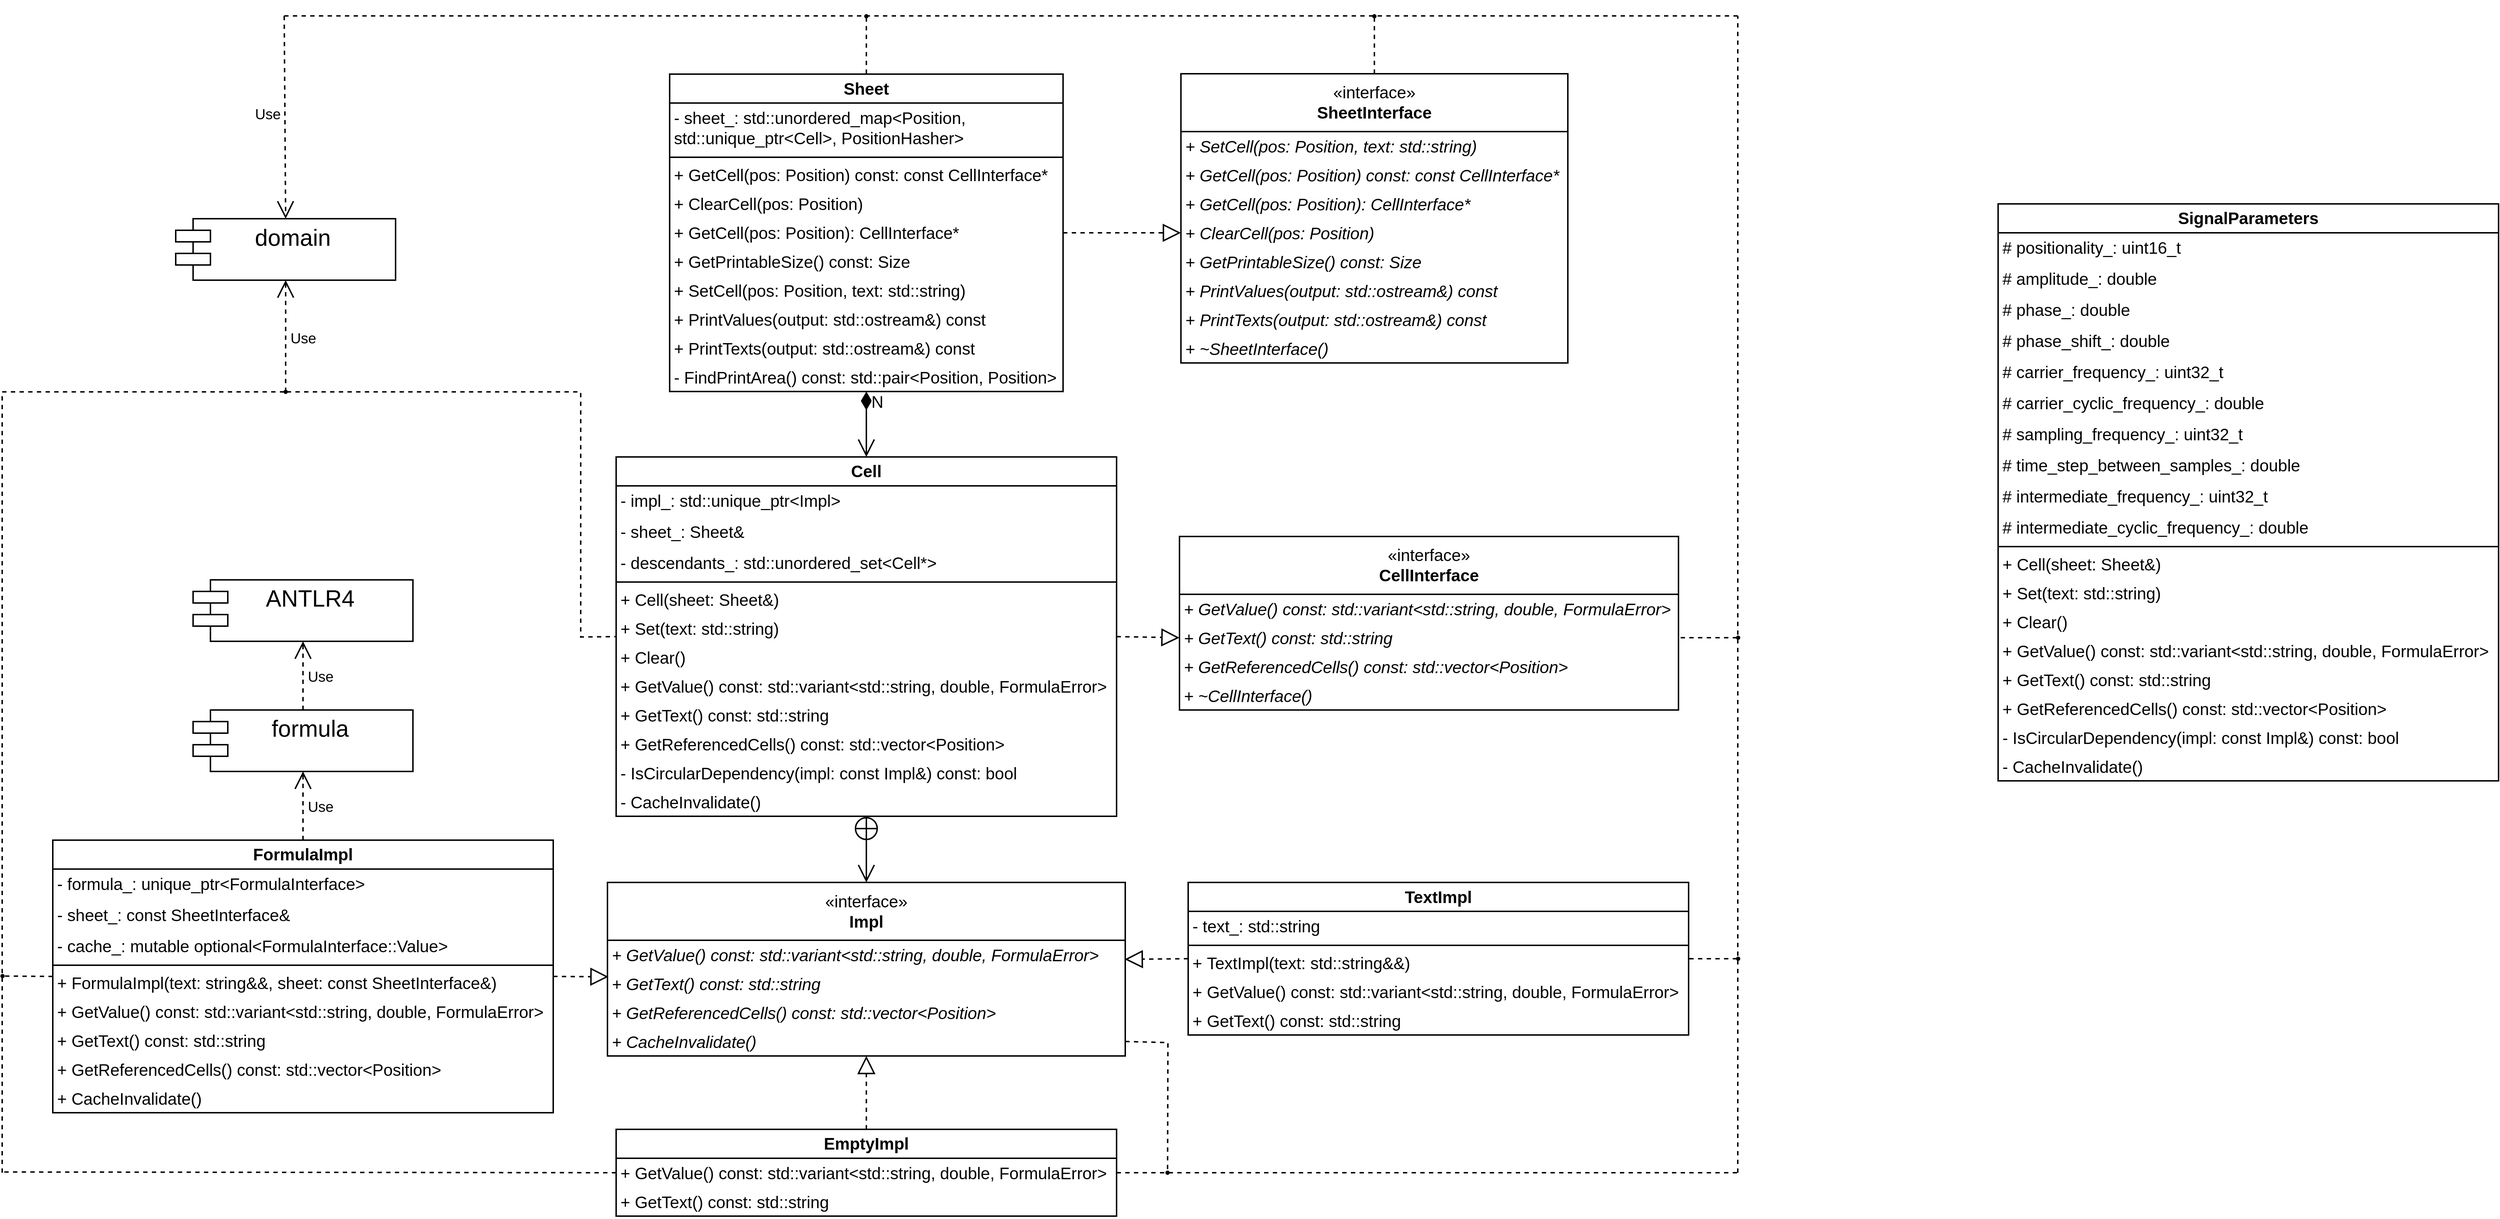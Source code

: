 <mxfile version="22.0.3" type="device">
  <diagram id="C5RBs43oDa-KdzZeNtuy" name="Page-1">
    <mxGraphModel dx="4726" dy="4700" grid="1" gridSize="10" guides="1" tooltips="1" connect="1" arrows="1" fold="1" page="1" pageScale="1" pageWidth="2336" pageHeight="1654" background="none" math="0" shadow="0">
      <root>
        <mxCell id="WIyWlLk6GJQsqaUBKTNV-0" />
        <mxCell id="WIyWlLk6GJQsqaUBKTNV-1" parent="WIyWlLk6GJQsqaUBKTNV-0" />
        <mxCell id="Itt3cUjEnHD_7KFgM9vI-0" value="" style="swimlane;fontStyle=0;align=center;verticalAlign=top;childLayout=stackLayout;horizontal=1;startSize=0;horizontalStack=0;resizeParent=1;resizeLast=0;collapsible=1;marginBottom=0;rounded=0;shadow=0;strokeWidth=2;fontSize=23;fillColor=none;strokeColor=#000000;fontColor=#000000;" parent="WIyWlLk6GJQsqaUBKTNV-1" vertex="1">
          <mxGeometry x="1590" y="-1600" width="535" height="400" as="geometry">
            <mxRectangle x="400" y="20" width="160" height="26" as="alternateBounds" />
          </mxGeometry>
        </mxCell>
        <mxCell id="Itt3cUjEnHD_7KFgM9vI-1" value="&lt;font style=&quot;font-size: 23px;&quot;&gt;«interface»&lt;br&gt;&lt;span style=&quot;font-size: 23px;&quot;&gt;&lt;b&gt;SheetInterface&lt;/b&gt;&lt;/span&gt;&lt;br&gt;&lt;/font&gt;" style="html=1;whiteSpace=wrap;fillColor=none;strokeWidth=2;strokeColor=#000000;fontColor=#000000;" parent="Itt3cUjEnHD_7KFgM9vI-0" vertex="1">
          <mxGeometry width="535" height="80" as="geometry" />
        </mxCell>
        <mxCell id="Itt3cUjEnHD_7KFgM9vI-3" value="+ SetCell(pos: Position, text: std::string)" style="text;align=left;verticalAlign=top;spacingLeft=4;spacingRight=4;overflow=hidden;rotatable=0;points=[[0,0.5],[1,0.5]];portConstraint=eastwest;rounded=0;shadow=0;html=0;fontSize=23;strokeWidth=2;fontStyle=2;fillColor=none;strokeColor=none;fontColor=#000000;" parent="Itt3cUjEnHD_7KFgM9vI-0" vertex="1">
          <mxGeometry y="80" width="535" height="40" as="geometry" />
        </mxCell>
        <mxCell id="Itt3cUjEnHD_7KFgM9vI-4" value="+ GetCell(pos: Position) const: const CellInterface*" style="text;align=left;verticalAlign=top;spacingLeft=4;spacingRight=4;overflow=hidden;rotatable=0;points=[[0,0.5],[1,0.5]];portConstraint=eastwest;rounded=0;shadow=0;html=0;fontSize=23;strokeWidth=2;fontStyle=2;fillColor=none;strokeColor=none;fontColor=#000000;" parent="Itt3cUjEnHD_7KFgM9vI-0" vertex="1">
          <mxGeometry y="120" width="535" height="40" as="geometry" />
        </mxCell>
        <mxCell id="Itt3cUjEnHD_7KFgM9vI-8" value="+ GetCell(pos: Position): CellInterface*" style="text;align=left;verticalAlign=top;spacingLeft=4;spacingRight=4;overflow=hidden;rotatable=0;points=[[0,0.5],[1,0.5]];portConstraint=eastwest;rounded=0;shadow=0;html=0;fontSize=23;strokeWidth=2;fontStyle=2;fillColor=none;strokeColor=none;fontColor=#000000;" parent="Itt3cUjEnHD_7KFgM9vI-0" vertex="1">
          <mxGeometry y="160" width="535" height="40" as="geometry" />
        </mxCell>
        <mxCell id="Itt3cUjEnHD_7KFgM9vI-9" value="+ ClearCell(pos: Position)" style="text;align=left;verticalAlign=top;spacingLeft=4;spacingRight=4;overflow=hidden;rotatable=0;points=[[0,0.5],[1,0.5]];portConstraint=eastwest;rounded=0;shadow=0;html=0;fontSize=23;strokeWidth=2;fontStyle=2;fillColor=none;strokeColor=none;fontColor=#000000;" parent="Itt3cUjEnHD_7KFgM9vI-0" vertex="1">
          <mxGeometry y="200" width="535" height="40" as="geometry" />
        </mxCell>
        <mxCell id="Itt3cUjEnHD_7KFgM9vI-5" value="+ GetPrintableSize() const: Size" style="text;align=left;verticalAlign=top;spacingLeft=4;spacingRight=4;overflow=hidden;rotatable=0;points=[[0,0.5],[1,0.5]];portConstraint=eastwest;rounded=0;shadow=0;html=0;fontStyle=2;fontSize=23;strokeWidth=2;fillColor=none;strokeColor=none;fontColor=#000000;" parent="Itt3cUjEnHD_7KFgM9vI-0" vertex="1">
          <mxGeometry y="240" width="535" height="40" as="geometry" />
        </mxCell>
        <mxCell id="Itt3cUjEnHD_7KFgM9vI-6" value="+ PrintValues(output: std::ostream&amp;) const" style="text;align=left;verticalAlign=top;spacingLeft=4;spacingRight=4;overflow=hidden;rotatable=0;points=[[0,0.5],[1,0.5]];portConstraint=eastwest;rounded=0;shadow=0;html=0;fontStyle=2;fontSize=23;strokeWidth=2;fillColor=none;strokeColor=none;fontColor=#000000;" parent="Itt3cUjEnHD_7KFgM9vI-0" vertex="1">
          <mxGeometry y="280" width="535" height="40" as="geometry" />
        </mxCell>
        <mxCell id="Itt3cUjEnHD_7KFgM9vI-11" value="+ PrintTexts(output: std::ostream&amp;) const" style="text;align=left;verticalAlign=top;spacingLeft=4;spacingRight=4;overflow=hidden;rotatable=0;points=[[0,0.5],[1,0.5]];portConstraint=eastwest;rounded=0;shadow=0;html=0;fontStyle=2;fontSize=23;strokeWidth=2;fillColor=none;strokeColor=none;fontColor=#000000;" parent="Itt3cUjEnHD_7KFgM9vI-0" vertex="1">
          <mxGeometry y="320" width="535" height="40" as="geometry" />
        </mxCell>
        <mxCell id="Itt3cUjEnHD_7KFgM9vI-7" value="+ ~SheetInterface()" style="text;align=left;verticalAlign=top;spacingLeft=4;spacingRight=4;overflow=hidden;rotatable=0;points=[[0,0.5],[1,0.5]];portConstraint=eastwest;rounded=0;shadow=0;html=0;fontStyle=2;fontSize=23;strokeWidth=2;fillColor=none;strokeColor=none;fontColor=#000000;" parent="Itt3cUjEnHD_7KFgM9vI-0" vertex="1">
          <mxGeometry y="360" width="535" height="40" as="geometry" />
        </mxCell>
        <mxCell id="Itt3cUjEnHD_7KFgM9vI-32" value="" style="swimlane;fontStyle=0;align=center;verticalAlign=top;childLayout=stackLayout;horizontal=1;startSize=0;horizontalStack=0;resizeParent=1;resizeLast=0;collapsible=1;marginBottom=0;rounded=0;shadow=0;strokeWidth=2;fontSize=23;fillColor=none;strokeColor=#000000;fontColor=#000000;" parent="WIyWlLk6GJQsqaUBKTNV-1" vertex="1">
          <mxGeometry x="1588" y="-960" width="690" height="240" as="geometry">
            <mxRectangle x="400" y="20" width="160" height="26" as="alternateBounds" />
          </mxGeometry>
        </mxCell>
        <mxCell id="Itt3cUjEnHD_7KFgM9vI-33" value="&lt;font style=&quot;font-size: 23px;&quot;&gt;«interface»&lt;br&gt;&lt;span style=&quot;font-size: 23px;&quot;&gt;&lt;b&gt;CellInterface&lt;/b&gt;&lt;/span&gt;&lt;br&gt;&lt;/font&gt;" style="html=1;whiteSpace=wrap;fillColor=none;strokeWidth=2;strokeColor=#000000;fontColor=#000000;" parent="Itt3cUjEnHD_7KFgM9vI-32" vertex="1">
          <mxGeometry width="690" height="80" as="geometry" />
        </mxCell>
        <mxCell id="Itt3cUjEnHD_7KFgM9vI-34" value="+ GetValue() const: std::variant&lt;std::string, double, FormulaError&gt;" style="text;align=left;verticalAlign=top;spacingLeft=4;spacingRight=4;overflow=hidden;rotatable=0;points=[[0,0.5],[1,0.5]];portConstraint=eastwest;rounded=0;shadow=0;html=0;fontSize=23;strokeWidth=2;fontStyle=2;fillColor=none;strokeColor=none;fontColor=#000000;" parent="Itt3cUjEnHD_7KFgM9vI-32" vertex="1">
          <mxGeometry y="80" width="690" height="40" as="geometry" />
        </mxCell>
        <mxCell id="Itt3cUjEnHD_7KFgM9vI-35" value="+ GetText() const: std::string" style="text;align=left;verticalAlign=top;spacingLeft=4;spacingRight=4;overflow=hidden;rotatable=0;points=[[0,0.5],[1,0.5]];portConstraint=eastwest;rounded=0;shadow=0;html=0;fontSize=23;strokeWidth=2;fontStyle=2;fillColor=none;strokeColor=none;fontColor=#000000;" parent="Itt3cUjEnHD_7KFgM9vI-32" vertex="1">
          <mxGeometry y="120" width="690" height="40" as="geometry" />
        </mxCell>
        <mxCell id="Itt3cUjEnHD_7KFgM9vI-36" value="+ GetReferencedCells() const: std::vector&lt;Position&gt;" style="text;align=left;verticalAlign=top;spacingLeft=4;spacingRight=4;overflow=hidden;rotatable=0;points=[[0,0.5],[1,0.5]];portConstraint=eastwest;rounded=0;shadow=0;html=0;fontSize=23;strokeWidth=2;fontStyle=2;fillColor=none;strokeColor=none;fontColor=#000000;" parent="Itt3cUjEnHD_7KFgM9vI-32" vertex="1">
          <mxGeometry y="160" width="690" height="40" as="geometry" />
        </mxCell>
        <mxCell id="Itt3cUjEnHD_7KFgM9vI-41" value="+ ~CellInterface()" style="text;align=left;verticalAlign=top;spacingLeft=4;spacingRight=4;overflow=hidden;rotatable=0;points=[[0,0.5],[1,0.5]];portConstraint=eastwest;rounded=0;shadow=0;html=0;fontStyle=2;fontSize=23;strokeWidth=2;fillColor=none;strokeColor=none;fontColor=#000000;" parent="Itt3cUjEnHD_7KFgM9vI-32" vertex="1">
          <mxGeometry y="200" width="690" height="40" as="geometry" />
        </mxCell>
        <mxCell id="Itt3cUjEnHD_7KFgM9vI-69" value="Sheet" style="swimlane;fontStyle=1;align=center;verticalAlign=top;childLayout=stackLayout;horizontal=1;startSize=40;horizontalStack=0;resizeParent=1;resizeParentMax=0;resizeLast=0;collapsible=1;marginBottom=0;whiteSpace=wrap;html=1;fontSize=23;strokeWidth=2;shadow=0;fillColor=none;strokeColor=#000000;fontColor=#000000;" parent="WIyWlLk6GJQsqaUBKTNV-1" vertex="1">
          <mxGeometry x="883" y="-1599.5" width="544" height="439" as="geometry">
            <mxRectangle x="211" y="-1505" width="130" height="30" as="alternateBounds" />
          </mxGeometry>
        </mxCell>
        <mxCell id="Itt3cUjEnHD_7KFgM9vI-76" value="- sheet_: std::unordered_map&lt;Position, &#xa;std::unique_ptr&lt;Cell&gt;, PositionHasher&gt;" style="text;align=left;verticalAlign=top;spacingLeft=4;spacingRight=4;overflow=hidden;rotatable=0;points=[[0,0.5],[1,0.5]];portConstraint=eastwest;rounded=0;shadow=0;html=0;fontStyle=0;fontSize=23;strokeWidth=2;fillColor=none;strokeColor=none;fontColor=#000000;" parent="Itt3cUjEnHD_7KFgM9vI-69" vertex="1">
          <mxGeometry y="40" width="544" height="71" as="geometry" />
        </mxCell>
        <mxCell id="Itt3cUjEnHD_7KFgM9vI-75" value="" style="line;strokeWidth=2;fillColor=none;align=left;verticalAlign=middle;spacingTop=-1;spacingLeft=3;spacingRight=3;rotatable=0;labelPosition=right;points=[];portConstraint=eastwest;strokeColor=inherit;" parent="Itt3cUjEnHD_7KFgM9vI-69" vertex="1">
          <mxGeometry y="111" width="544" height="8" as="geometry" />
        </mxCell>
        <mxCell id="Itt3cUjEnHD_7KFgM9vI-82" value="+ GetCell(pos: Position) const: const CellInterface*" style="text;align=left;verticalAlign=top;spacingLeft=4;spacingRight=4;overflow=hidden;rotatable=0;points=[[0,0.5],[1,0.5]];portConstraint=eastwest;rounded=0;shadow=0;html=0;fontSize=23;strokeWidth=2;fontStyle=0;fillColor=none;strokeColor=none;fontColor=#000000;" parent="Itt3cUjEnHD_7KFgM9vI-69" vertex="1">
          <mxGeometry y="119" width="544" height="40" as="geometry" />
        </mxCell>
        <mxCell id="Itt3cUjEnHD_7KFgM9vI-84" value="+ ClearCell(pos: Position)" style="text;align=left;verticalAlign=top;spacingLeft=4;spacingRight=4;overflow=hidden;rotatable=0;points=[[0,0.5],[1,0.5]];portConstraint=eastwest;rounded=0;shadow=0;html=0;fontSize=23;strokeWidth=2;fontStyle=0;fillColor=none;strokeColor=none;fontColor=#000000;" parent="Itt3cUjEnHD_7KFgM9vI-69" vertex="1">
          <mxGeometry y="159" width="544" height="40" as="geometry" />
        </mxCell>
        <mxCell id="Itt3cUjEnHD_7KFgM9vI-83" value="+ GetCell(pos: Position): CellInterface*" style="text;align=left;verticalAlign=top;spacingLeft=4;spacingRight=4;overflow=hidden;rotatable=0;points=[[0,0.5],[1,0.5]];portConstraint=eastwest;rounded=0;shadow=0;html=0;fontSize=23;strokeWidth=2;fontStyle=0;fillColor=none;strokeColor=none;fontColor=#000000;" parent="Itt3cUjEnHD_7KFgM9vI-69" vertex="1">
          <mxGeometry y="199" width="544" height="40" as="geometry" />
        </mxCell>
        <mxCell id="Itt3cUjEnHD_7KFgM9vI-85" value="+ GetPrintableSize() const: Size" style="text;align=left;verticalAlign=top;spacingLeft=4;spacingRight=4;overflow=hidden;rotatable=0;points=[[0,0.5],[1,0.5]];portConstraint=eastwest;rounded=0;shadow=0;html=0;fontStyle=0;fontSize=23;strokeWidth=2;fillColor=none;strokeColor=none;fontColor=#000000;" parent="Itt3cUjEnHD_7KFgM9vI-69" vertex="1">
          <mxGeometry y="239" width="544" height="40" as="geometry" />
        </mxCell>
        <mxCell id="Itt3cUjEnHD_7KFgM9vI-81" value="+ SetCell(pos: Position, text: std::string)" style="text;align=left;verticalAlign=top;spacingLeft=4;spacingRight=4;overflow=hidden;rotatable=0;points=[[0,0.5],[1,0.5]];portConstraint=eastwest;rounded=0;shadow=0;html=0;fontSize=23;strokeWidth=2;fontStyle=0;fillColor=none;strokeColor=none;fontColor=#000000;" parent="Itt3cUjEnHD_7KFgM9vI-69" vertex="1">
          <mxGeometry y="279" width="544" height="40" as="geometry" />
        </mxCell>
        <mxCell id="Itt3cUjEnHD_7KFgM9vI-86" value="+ PrintValues(output: std::ostream&amp;) const" style="text;align=left;verticalAlign=top;spacingLeft=4;spacingRight=4;overflow=hidden;rotatable=0;points=[[0,0.5],[1,0.5]];portConstraint=eastwest;rounded=0;shadow=0;html=0;fontStyle=0;fontSize=23;strokeWidth=2;fillColor=none;strokeColor=none;fontColor=#000000;" parent="Itt3cUjEnHD_7KFgM9vI-69" vertex="1">
          <mxGeometry y="319" width="544" height="40" as="geometry" />
        </mxCell>
        <mxCell id="Itt3cUjEnHD_7KFgM9vI-87" value="+ PrintTexts(output: std::ostream&amp;) const" style="text;align=left;verticalAlign=top;spacingLeft=4;spacingRight=4;overflow=hidden;rotatable=0;points=[[0,0.5],[1,0.5]];portConstraint=eastwest;rounded=0;shadow=0;html=0;fontStyle=0;fontSize=23;strokeWidth=2;fillColor=none;strokeColor=none;fontColor=#000000;" parent="Itt3cUjEnHD_7KFgM9vI-69" vertex="1">
          <mxGeometry y="359" width="544" height="40" as="geometry" />
        </mxCell>
        <mxCell id="Itt3cUjEnHD_7KFgM9vI-88" value="- FindPrintArea() const: std::pair&lt;Position, Position&gt;" style="text;align=left;verticalAlign=top;spacingLeft=4;spacingRight=4;overflow=hidden;rotatable=0;points=[[0,0.5],[1,0.5]];portConstraint=eastwest;rounded=0;shadow=0;html=0;fontStyle=0;fontSize=23;strokeWidth=2;fillColor=none;strokeColor=none;fontColor=#000000;" parent="Itt3cUjEnHD_7KFgM9vI-69" vertex="1">
          <mxGeometry y="399" width="544" height="40" as="geometry" />
        </mxCell>
        <mxCell id="Itt3cUjEnHD_7KFgM9vI-89" value="Cell" style="swimlane;fontStyle=1;align=center;verticalAlign=top;childLayout=stackLayout;horizontal=1;startSize=40;horizontalStack=0;resizeParent=1;resizeParentMax=0;resizeLast=0;collapsible=1;marginBottom=0;whiteSpace=wrap;html=1;fontSize=23;strokeWidth=2;shadow=0;fillColor=none;strokeColor=#000000;fontColor=#000000;" parent="WIyWlLk6GJQsqaUBKTNV-1" vertex="1">
          <mxGeometry x="809" y="-1070" width="692" height="497" as="geometry">
            <mxRectangle x="809" y="-1070" width="130" height="30" as="alternateBounds" />
          </mxGeometry>
        </mxCell>
        <mxCell id="Itt3cUjEnHD_7KFgM9vI-90" value="- impl_: std::unique_ptr&lt;Impl&gt; " style="text;align=left;verticalAlign=top;spacingLeft=4;spacingRight=4;overflow=hidden;rotatable=0;points=[[0,0.5],[1,0.5]];portConstraint=eastwest;rounded=0;shadow=0;html=0;fontStyle=0;fontSize=23;strokeWidth=2;fillColor=none;strokeColor=none;fontColor=#000000;" parent="Itt3cUjEnHD_7KFgM9vI-89" vertex="1">
          <mxGeometry y="40" width="692" height="43" as="geometry" />
        </mxCell>
        <mxCell id="Itt3cUjEnHD_7KFgM9vI-101" value="- sheet_: Sheet&amp;" style="text;align=left;verticalAlign=top;spacingLeft=4;spacingRight=4;overflow=hidden;rotatable=0;points=[[0,0.5],[1,0.5]];portConstraint=eastwest;rounded=0;shadow=0;html=0;fontStyle=0;fontSize=23;strokeWidth=2;fillColor=none;strokeColor=none;fontColor=#000000;" parent="Itt3cUjEnHD_7KFgM9vI-89" vertex="1">
          <mxGeometry y="83" width="692" height="43" as="geometry" />
        </mxCell>
        <mxCell id="Itt3cUjEnHD_7KFgM9vI-102" value="- descendants_: std::unordered_set&lt;Cell*&gt;" style="text;align=left;verticalAlign=top;spacingLeft=4;spacingRight=4;overflow=hidden;rotatable=0;points=[[0,0.5],[1,0.5]];portConstraint=eastwest;rounded=0;shadow=0;html=0;fontStyle=0;fontSize=23;strokeWidth=2;fillColor=none;strokeColor=none;fontColor=#000000;" parent="Itt3cUjEnHD_7KFgM9vI-89" vertex="1">
          <mxGeometry y="126" width="692" height="43" as="geometry" />
        </mxCell>
        <mxCell id="Itt3cUjEnHD_7KFgM9vI-91" value="" style="line;strokeWidth=2;fillColor=none;align=left;verticalAlign=middle;spacingTop=-1;spacingLeft=3;spacingRight=3;rotatable=0;labelPosition=right;points=[];portConstraint=eastwest;strokeColor=inherit;" parent="Itt3cUjEnHD_7KFgM9vI-89" vertex="1">
          <mxGeometry y="169" width="692" height="8" as="geometry" />
        </mxCell>
        <mxCell id="Itt3cUjEnHD_7KFgM9vI-92" value="+ Cell(sheet: Sheet&amp;)" style="text;align=left;verticalAlign=top;spacingLeft=4;spacingRight=4;overflow=hidden;rotatable=0;points=[[0,0.5],[1,0.5]];portConstraint=eastwest;rounded=0;shadow=0;html=0;fontSize=23;strokeWidth=2;fontStyle=0;fillColor=none;strokeColor=none;fontColor=#000000;" parent="Itt3cUjEnHD_7KFgM9vI-89" vertex="1">
          <mxGeometry y="177" width="692" height="40" as="geometry" />
        </mxCell>
        <mxCell id="Itt3cUjEnHD_7KFgM9vI-96" value="+ Set(text: std::string)" style="text;align=left;verticalAlign=top;spacingLeft=4;spacingRight=4;overflow=hidden;rotatable=0;points=[[0,0.5],[1,0.5]];portConstraint=eastwest;rounded=0;shadow=0;html=0;fontSize=23;strokeWidth=2;fontStyle=0;fillColor=none;strokeColor=none;fontColor=#000000;" parent="Itt3cUjEnHD_7KFgM9vI-89" vertex="1">
          <mxGeometry y="217" width="692" height="40" as="geometry" />
        </mxCell>
        <mxCell id="Itt3cUjEnHD_7KFgM9vI-93" value="+ Clear()" style="text;align=left;verticalAlign=top;spacingLeft=4;spacingRight=4;overflow=hidden;rotatable=0;points=[[0,0.5],[1,0.5]];portConstraint=eastwest;rounded=0;shadow=0;html=0;fontSize=23;strokeWidth=2;fontStyle=0;fillColor=none;strokeColor=none;fontColor=#000000;" parent="Itt3cUjEnHD_7KFgM9vI-89" vertex="1">
          <mxGeometry y="257" width="692" height="40" as="geometry" />
        </mxCell>
        <mxCell id="Itt3cUjEnHD_7KFgM9vI-95" value="+ GetValue() const: std::variant&lt;std::string, double, FormulaError&gt;" style="text;align=left;verticalAlign=top;spacingLeft=4;spacingRight=4;overflow=hidden;rotatable=0;points=[[0,0.5],[1,0.5]];portConstraint=eastwest;rounded=0;shadow=0;html=0;fontStyle=0;fontSize=23;strokeWidth=2;fillColor=none;strokeColor=none;fontColor=#000000;" parent="Itt3cUjEnHD_7KFgM9vI-89" vertex="1">
          <mxGeometry y="297" width="692" height="40" as="geometry" />
        </mxCell>
        <mxCell id="Itt3cUjEnHD_7KFgM9vI-94" value="+ GetText() const: std::string" style="text;align=left;verticalAlign=top;spacingLeft=4;spacingRight=4;overflow=hidden;rotatable=0;points=[[0,0.5],[1,0.5]];portConstraint=eastwest;rounded=0;shadow=0;html=0;fontSize=23;strokeWidth=2;fontStyle=0;fillColor=none;strokeColor=none;fontColor=#000000;" parent="Itt3cUjEnHD_7KFgM9vI-89" vertex="1">
          <mxGeometry y="337" width="692" height="40" as="geometry" />
        </mxCell>
        <mxCell id="Itt3cUjEnHD_7KFgM9vI-97" value="+ GetReferencedCells() const: std::vector&lt;Position&gt;" style="text;align=left;verticalAlign=top;spacingLeft=4;spacingRight=4;overflow=hidden;rotatable=0;points=[[0,0.5],[1,0.5]];portConstraint=eastwest;rounded=0;shadow=0;html=0;fontStyle=0;fontSize=23;strokeWidth=2;fillColor=none;strokeColor=none;fontColor=#000000;" parent="Itt3cUjEnHD_7KFgM9vI-89" vertex="1">
          <mxGeometry y="377" width="692" height="40" as="geometry" />
        </mxCell>
        <mxCell id="Itt3cUjEnHD_7KFgM9vI-98" value="- IsCircularDependency(impl: const Impl&amp;) const: bool" style="text;align=left;verticalAlign=top;spacingLeft=4;spacingRight=4;overflow=hidden;rotatable=0;points=[[0,0.5],[1,0.5]];portConstraint=eastwest;rounded=0;shadow=0;html=0;fontStyle=0;fontSize=23;strokeWidth=2;fillColor=none;strokeColor=none;fontColor=#000000;" parent="Itt3cUjEnHD_7KFgM9vI-89" vertex="1">
          <mxGeometry y="417" width="692" height="40" as="geometry" />
        </mxCell>
        <mxCell id="Itt3cUjEnHD_7KFgM9vI-99" value="- CacheInvalidate()" style="text;align=left;verticalAlign=top;spacingLeft=4;spacingRight=4;overflow=hidden;rotatable=0;points=[[0,0.5],[1,0.5]];portConstraint=eastwest;rounded=0;shadow=0;html=0;fontStyle=0;fontSize=23;strokeWidth=2;fillColor=none;strokeColor=none;fontColor=#000000;" parent="Itt3cUjEnHD_7KFgM9vI-89" vertex="1">
          <mxGeometry y="457" width="692" height="40" as="geometry" />
        </mxCell>
        <mxCell id="Itt3cUjEnHD_7KFgM9vI-138" value="" style="swimlane;fontStyle=0;align=center;verticalAlign=top;childLayout=stackLayout;horizontal=1;startSize=0;horizontalStack=0;resizeParent=1;resizeLast=0;collapsible=1;marginBottom=0;rounded=0;shadow=0;strokeWidth=2;fontSize=23;fillColor=none;strokeColor=#000000;fontColor=#000000;" parent="WIyWlLk6GJQsqaUBKTNV-1" vertex="1">
          <mxGeometry x="797" y="-481.5" width="716" height="240" as="geometry">
            <mxRectangle x="400" y="20" width="160" height="26" as="alternateBounds" />
          </mxGeometry>
        </mxCell>
        <mxCell id="Itt3cUjEnHD_7KFgM9vI-139" value="&lt;font style=&quot;font-size: 23px;&quot;&gt;«interface»&lt;br&gt;&lt;span style=&quot;font-size: 23px;&quot;&gt;&lt;b&gt;Impl&lt;/b&gt;&lt;/span&gt;&lt;br&gt;&lt;/font&gt;" style="html=1;whiteSpace=wrap;fillColor=none;strokeWidth=2;strokeColor=#000000;fontColor=#000000;" parent="Itt3cUjEnHD_7KFgM9vI-138" vertex="1">
          <mxGeometry width="716" height="80" as="geometry" />
        </mxCell>
        <mxCell id="Itt3cUjEnHD_7KFgM9vI-140" value="+ GetValue() const: std::variant&lt;std::string, double, FormulaError&gt;" style="text;align=left;verticalAlign=top;spacingLeft=4;spacingRight=4;overflow=hidden;rotatable=0;points=[[0,0.5],[1,0.5]];portConstraint=eastwest;rounded=0;shadow=0;html=0;fontSize=23;strokeWidth=2;fontStyle=2;fillColor=none;strokeColor=none;fontColor=#000000;" parent="Itt3cUjEnHD_7KFgM9vI-138" vertex="1">
          <mxGeometry y="80" width="716" height="40" as="geometry" />
        </mxCell>
        <mxCell id="Itt3cUjEnHD_7KFgM9vI-141" value="+ GetText() const: std::string" style="text;align=left;verticalAlign=top;spacingLeft=4;spacingRight=4;overflow=hidden;rotatable=0;points=[[0,0.5],[1,0.5]];portConstraint=eastwest;rounded=0;shadow=0;html=0;fontSize=23;strokeWidth=2;fontStyle=2;fillColor=none;strokeColor=none;fontColor=#000000;" parent="Itt3cUjEnHD_7KFgM9vI-138" vertex="1">
          <mxGeometry y="120" width="716" height="40" as="geometry" />
        </mxCell>
        <mxCell id="Itt3cUjEnHD_7KFgM9vI-142" value="+ GetReferencedCells() const: std::vector&lt;Position&gt;" style="text;align=left;verticalAlign=top;spacingLeft=4;spacingRight=4;overflow=hidden;rotatable=0;points=[[0,0.5],[1,0.5]];portConstraint=eastwest;rounded=0;shadow=0;html=0;fontSize=23;strokeWidth=2;fontStyle=2;fillColor=none;strokeColor=none;fontColor=#000000;" parent="Itt3cUjEnHD_7KFgM9vI-138" vertex="1">
          <mxGeometry y="160" width="716" height="40" as="geometry" />
        </mxCell>
        <mxCell id="Itt3cUjEnHD_7KFgM9vI-143" value="+ CacheInvalidate()" style="text;align=left;verticalAlign=top;spacingLeft=4;spacingRight=4;overflow=hidden;rotatable=0;points=[[0,0.5],[1,0.5]];portConstraint=eastwest;rounded=0;shadow=0;html=0;fontStyle=2;fontSize=23;strokeWidth=2;fillColor=none;strokeColor=none;fontColor=#000000;" parent="Itt3cUjEnHD_7KFgM9vI-138" vertex="1">
          <mxGeometry y="200" width="716" height="40" as="geometry" />
        </mxCell>
        <mxCell id="Itt3cUjEnHD_7KFgM9vI-144" value="EmptyImpl" style="swimlane;fontStyle=1;align=center;verticalAlign=top;childLayout=stackLayout;horizontal=1;startSize=40;horizontalStack=0;resizeParent=1;resizeParentMax=0;resizeLast=0;collapsible=1;marginBottom=0;whiteSpace=wrap;html=1;fontSize=23;strokeWidth=2;shadow=0;fillColor=none;strokeColor=#000000;fontColor=#000000;" parent="WIyWlLk6GJQsqaUBKTNV-1" vertex="1">
          <mxGeometry x="809" y="-140" width="692" height="120" as="geometry">
            <mxRectangle x="990" y="-90" width="130" height="30" as="alternateBounds" />
          </mxGeometry>
        </mxCell>
        <mxCell id="Itt3cUjEnHD_7KFgM9vI-152" value="+ GetValue() const: std::variant&lt;std::string, double, FormulaError&gt;" style="text;align=left;verticalAlign=top;spacingLeft=4;spacingRight=4;overflow=hidden;rotatable=0;points=[[0,0.5],[1,0.5]];portConstraint=eastwest;rounded=0;shadow=0;html=0;fontStyle=0;fontSize=23;strokeWidth=2;fillColor=none;strokeColor=none;fontColor=#000000;" parent="Itt3cUjEnHD_7KFgM9vI-144" vertex="1">
          <mxGeometry y="40" width="692" height="40" as="geometry" />
        </mxCell>
        <mxCell id="Itt3cUjEnHD_7KFgM9vI-153" value="+ GetText() const: std::string" style="text;align=left;verticalAlign=top;spacingLeft=4;spacingRight=4;overflow=hidden;rotatable=0;points=[[0,0.5],[1,0.5]];portConstraint=eastwest;rounded=0;shadow=0;html=0;fontSize=23;strokeWidth=2;fontStyle=0;fillColor=none;strokeColor=none;fontColor=#000000;" parent="Itt3cUjEnHD_7KFgM9vI-144" vertex="1">
          <mxGeometry y="80" width="692" height="40" as="geometry" />
        </mxCell>
        <mxCell id="Itt3cUjEnHD_7KFgM9vI-157" value="TextImpl" style="swimlane;fontStyle=1;align=center;verticalAlign=top;childLayout=stackLayout;horizontal=1;startSize=40;horizontalStack=0;resizeParent=1;resizeParentMax=0;resizeLast=0;collapsible=1;marginBottom=0;whiteSpace=wrap;html=1;fontSize=23;strokeWidth=2;shadow=0;fillColor=none;strokeColor=#000000;fontColor=#000000;" parent="WIyWlLk6GJQsqaUBKTNV-1" vertex="1">
          <mxGeometry x="1600" y="-481.5" width="692" height="211" as="geometry">
            <mxRectangle x="1644" y="-481.5" width="130" height="30" as="alternateBounds" />
          </mxGeometry>
        </mxCell>
        <mxCell id="Itt3cUjEnHD_7KFgM9vI-158" value="- text_: std::string " style="text;align=left;verticalAlign=top;spacingLeft=4;spacingRight=4;overflow=hidden;rotatable=0;points=[[0,0.5],[1,0.5]];portConstraint=eastwest;rounded=0;shadow=0;html=0;fontStyle=0;fontSize=23;strokeWidth=2;fillColor=none;strokeColor=none;fontColor=#000000;" parent="Itt3cUjEnHD_7KFgM9vI-157" vertex="1">
          <mxGeometry y="40" width="692" height="43" as="geometry" />
        </mxCell>
        <mxCell id="Itt3cUjEnHD_7KFgM9vI-161" value="" style="line;strokeWidth=2;fillColor=none;align=left;verticalAlign=middle;spacingTop=-1;spacingLeft=3;spacingRight=3;rotatable=0;labelPosition=right;points=[];portConstraint=eastwest;strokeColor=inherit;" parent="Itt3cUjEnHD_7KFgM9vI-157" vertex="1">
          <mxGeometry y="83" width="692" height="8" as="geometry" />
        </mxCell>
        <mxCell id="Itt3cUjEnHD_7KFgM9vI-169" value="+ TextImpl(text: std::string&amp;&amp;)" style="text;align=left;verticalAlign=top;spacingLeft=4;spacingRight=4;overflow=hidden;rotatable=0;points=[[0,0.5],[1,0.5]];portConstraint=eastwest;rounded=0;shadow=0;html=0;fontStyle=0;fontSize=23;strokeWidth=2;fillColor=none;strokeColor=none;fontColor=#000000;" parent="Itt3cUjEnHD_7KFgM9vI-157" vertex="1">
          <mxGeometry y="91" width="692" height="40" as="geometry" />
        </mxCell>
        <mxCell id="Itt3cUjEnHD_7KFgM9vI-165" value="+ GetValue() const: std::variant&lt;std::string, double, FormulaError&gt;" style="text;align=left;verticalAlign=top;spacingLeft=4;spacingRight=4;overflow=hidden;rotatable=0;points=[[0,0.5],[1,0.5]];portConstraint=eastwest;rounded=0;shadow=0;html=0;fontStyle=0;fontSize=23;strokeWidth=2;fillColor=none;strokeColor=none;fontColor=#000000;" parent="Itt3cUjEnHD_7KFgM9vI-157" vertex="1">
          <mxGeometry y="131" width="692" height="40" as="geometry" />
        </mxCell>
        <mxCell id="Itt3cUjEnHD_7KFgM9vI-166" value="+ GetText() const: std::string" style="text;align=left;verticalAlign=top;spacingLeft=4;spacingRight=4;overflow=hidden;rotatable=0;points=[[0,0.5],[1,0.5]];portConstraint=eastwest;rounded=0;shadow=0;html=0;fontSize=23;strokeWidth=2;fontStyle=0;fillColor=none;strokeColor=none;fontColor=#000000;" parent="Itt3cUjEnHD_7KFgM9vI-157" vertex="1">
          <mxGeometry y="171" width="692" height="40" as="geometry" />
        </mxCell>
        <mxCell id="Itt3cUjEnHD_7KFgM9vI-171" value="FormulaImpl" style="swimlane;fontStyle=1;align=center;verticalAlign=top;childLayout=stackLayout;horizontal=1;startSize=40;horizontalStack=0;resizeParent=1;resizeParentMax=0;resizeLast=0;collapsible=1;marginBottom=0;whiteSpace=wrap;html=1;fontSize=23;strokeWidth=2;shadow=0;fillColor=none;strokeColor=#000000;fontColor=#000000;" parent="WIyWlLk6GJQsqaUBKTNV-1" vertex="1">
          <mxGeometry x="30" y="-540" width="692" height="377" as="geometry">
            <mxRectangle x="30" y="-540" width="130" height="30" as="alternateBounds" />
          </mxGeometry>
        </mxCell>
        <mxCell id="Itt3cUjEnHD_7KFgM9vI-172" value="- formula_: unique_ptr&lt;FormulaInterface&gt; " style="text;align=left;verticalAlign=top;spacingLeft=4;spacingRight=4;overflow=hidden;rotatable=0;points=[[0,0.5],[1,0.5]];portConstraint=eastwest;rounded=0;shadow=0;html=0;fontStyle=0;fontSize=23;strokeWidth=2;fillColor=none;strokeColor=none;fontColor=#000000;" parent="Itt3cUjEnHD_7KFgM9vI-171" vertex="1">
          <mxGeometry y="40" width="692" height="43" as="geometry" />
        </mxCell>
        <mxCell id="Itt3cUjEnHD_7KFgM9vI-173" value="- sheet_: const SheetInterface&amp;" style="text;align=left;verticalAlign=top;spacingLeft=4;spacingRight=4;overflow=hidden;rotatable=0;points=[[0,0.5],[1,0.5]];portConstraint=eastwest;rounded=0;shadow=0;html=0;fontStyle=0;fontSize=23;strokeWidth=2;fillColor=none;strokeColor=none;fontColor=#000000;" parent="Itt3cUjEnHD_7KFgM9vI-171" vertex="1">
          <mxGeometry y="83" width="692" height="43" as="geometry" />
        </mxCell>
        <mxCell id="Itt3cUjEnHD_7KFgM9vI-174" value="- cache_: mutable optional&lt;FormulaInterface::Value&gt;" style="text;align=left;verticalAlign=top;spacingLeft=4;spacingRight=4;overflow=hidden;rotatable=0;points=[[0,0.5],[1,0.5]];portConstraint=eastwest;rounded=0;shadow=0;html=0;fontStyle=0;fontSize=23;strokeWidth=2;fillColor=none;strokeColor=none;fontColor=#000000;" parent="Itt3cUjEnHD_7KFgM9vI-171" vertex="1">
          <mxGeometry y="126" width="692" height="43" as="geometry" />
        </mxCell>
        <mxCell id="Itt3cUjEnHD_7KFgM9vI-175" value="" style="line;strokeWidth=2;fillColor=none;align=left;verticalAlign=middle;spacingTop=-1;spacingLeft=3;spacingRight=3;rotatable=0;labelPosition=right;points=[];portConstraint=eastwest;strokeColor=inherit;" parent="Itt3cUjEnHD_7KFgM9vI-171" vertex="1">
          <mxGeometry y="169" width="692" height="8" as="geometry" />
        </mxCell>
        <mxCell id="Itt3cUjEnHD_7KFgM9vI-184" value="+ FormulaImpl(text: string&amp;&amp;, sheet: const SheetInterface&amp;)" style="text;align=left;verticalAlign=top;spacingLeft=4;spacingRight=4;overflow=hidden;rotatable=0;points=[[0,0.5],[1,0.5]];portConstraint=eastwest;rounded=0;shadow=0;html=0;fontStyle=0;fontSize=23;strokeWidth=2;fillColor=none;strokeColor=none;fontColor=#000000;" parent="Itt3cUjEnHD_7KFgM9vI-171" vertex="1">
          <mxGeometry y="177" width="692" height="40" as="geometry" />
        </mxCell>
        <mxCell id="Itt3cUjEnHD_7KFgM9vI-179" value="+ GetValue() const: std::variant&lt;std::string, double, FormulaError&gt;" style="text;align=left;verticalAlign=top;spacingLeft=4;spacingRight=4;overflow=hidden;rotatable=0;points=[[0,0.5],[1,0.5]];portConstraint=eastwest;rounded=0;shadow=0;html=0;fontStyle=0;fontSize=23;strokeWidth=2;fillColor=none;strokeColor=none;fontColor=#000000;" parent="Itt3cUjEnHD_7KFgM9vI-171" vertex="1">
          <mxGeometry y="217" width="692" height="40" as="geometry" />
        </mxCell>
        <mxCell id="Itt3cUjEnHD_7KFgM9vI-180" value="+ GetText() const: std::string" style="text;align=left;verticalAlign=top;spacingLeft=4;spacingRight=4;overflow=hidden;rotatable=0;points=[[0,0.5],[1,0.5]];portConstraint=eastwest;rounded=0;shadow=0;html=0;fontSize=23;strokeWidth=2;fontStyle=0;fillColor=none;strokeColor=none;fontColor=#000000;" parent="Itt3cUjEnHD_7KFgM9vI-171" vertex="1">
          <mxGeometry y="257" width="692" height="40" as="geometry" />
        </mxCell>
        <mxCell id="Itt3cUjEnHD_7KFgM9vI-181" value="+ GetReferencedCells() const: std::vector&lt;Position&gt;" style="text;align=left;verticalAlign=top;spacingLeft=4;spacingRight=4;overflow=hidden;rotatable=0;points=[[0,0.5],[1,0.5]];portConstraint=eastwest;rounded=0;shadow=0;html=0;fontStyle=0;fontSize=23;strokeWidth=2;fillColor=none;strokeColor=none;fontColor=#000000;" parent="Itt3cUjEnHD_7KFgM9vI-171" vertex="1">
          <mxGeometry y="297" width="692" height="40" as="geometry" />
        </mxCell>
        <mxCell id="Itt3cUjEnHD_7KFgM9vI-183" value="+ CacheInvalidate()" style="text;align=left;verticalAlign=top;spacingLeft=4;spacingRight=4;overflow=hidden;rotatable=0;points=[[0,0.5],[1,0.5]];portConstraint=eastwest;rounded=0;shadow=0;html=0;fontStyle=0;fontSize=23;strokeWidth=2;fillColor=none;strokeColor=none;fontColor=#000000;" parent="Itt3cUjEnHD_7KFgM9vI-171" vertex="1">
          <mxGeometry y="337" width="692" height="40" as="geometry" />
        </mxCell>
        <mxCell id="Itt3cUjEnHD_7KFgM9vI-186" value="" style="endArrow=block;dashed=1;endFill=0;endSize=20;html=1;rounded=0;entryX=0;entryY=0.5;entryDx=0;entryDy=0;strokeWidth=2;strokeColor=#000000;fontColor=#000000;exitX=1;exitY=0.5;exitDx=0;exitDy=0;" parent="WIyWlLk6GJQsqaUBKTNV-1" source="Itt3cUjEnHD_7KFgM9vI-69" target="Itt3cUjEnHD_7KFgM9vI-9" edge="1">
          <mxGeometry width="160" relative="1" as="geometry">
            <mxPoint x="1530" y="-1168" as="sourcePoint" />
            <mxPoint x="1525" y="-1232" as="targetPoint" />
          </mxGeometry>
        </mxCell>
        <mxCell id="WO7SWXUdein81PnhR5Ym-0" value="&lt;font style=&quot;font-size: 32px;&quot;&gt;domain&lt;/font&gt;" style="shape=module;align=left;spacingLeft=20;align=center;verticalAlign=top;whiteSpace=wrap;html=1;strokeWidth=2;jettyWidth=48;jettyHeight=16;" parent="WIyWlLk6GJQsqaUBKTNV-1" vertex="1">
          <mxGeometry x="200" y="-1399.5" width="304" height="85" as="geometry" />
        </mxCell>
        <mxCell id="WO7SWXUdein81PnhR5Ym-3" value="N" style="endArrow=open;html=1;endSize=20;startArrow=diamondThin;startSize=20;startFill=1;edgeStyle=orthogonalEdgeStyle;align=left;verticalAlign=bottom;rounded=0;exitX=0.5;exitY=1;exitDx=0;exitDy=0;entryX=0.5;entryY=0;entryDx=0;entryDy=0;strokeWidth=2;fontSize=23;" parent="WIyWlLk6GJQsqaUBKTNV-1" source="Itt3cUjEnHD_7KFgM9vI-69" target="Itt3cUjEnHD_7KFgM9vI-89" edge="1">
          <mxGeometry x="-0.326" y="5" relative="1" as="geometry">
            <mxPoint x="1099" y="-977" as="sourcePoint" />
            <mxPoint x="1078" y="-740" as="targetPoint" />
            <mxPoint y="1" as="offset" />
          </mxGeometry>
        </mxCell>
        <mxCell id="WO7SWXUdein81PnhR5Ym-4" value="" style="endArrow=open;startArrow=circlePlus;endFill=0;startFill=0;endSize=20;html=1;rounded=0;entryX=0.5;entryY=0;entryDx=0;entryDy=0;exitX=0.5;exitY=1;exitDx=0;exitDy=0;strokeWidth=2;startSize=13;" parent="WIyWlLk6GJQsqaUBKTNV-1" source="Itt3cUjEnHD_7KFgM9vI-89" target="Itt3cUjEnHD_7KFgM9vI-139" edge="1">
          <mxGeometry width="160" relative="1" as="geometry">
            <mxPoint x="1368" y="-78" as="sourcePoint" />
            <mxPoint x="1368" y="38" as="targetPoint" />
          </mxGeometry>
        </mxCell>
        <mxCell id="WO7SWXUdein81PnhR5Ym-5" value="" style="endArrow=block;dashed=1;endFill=0;endSize=20;html=1;rounded=0;strokeWidth=2;strokeColor=#000000;fontColor=#000000;exitX=0.5;exitY=0;exitDx=0;exitDy=0;" parent="WIyWlLk6GJQsqaUBKTNV-1" source="Itt3cUjEnHD_7KFgM9vI-144" target="Itt3cUjEnHD_7KFgM9vI-143" edge="1">
          <mxGeometry width="160" relative="1" as="geometry">
            <mxPoint x="1468" y="337.5" as="sourcePoint" />
            <mxPoint x="1202" y="-211.5" as="targetPoint" />
          </mxGeometry>
        </mxCell>
        <mxCell id="WO7SWXUdein81PnhR5Ym-6" value="" style="endArrow=block;dashed=1;endFill=0;endSize=20;html=1;rounded=0;entryX=0;entryY=0.5;entryDx=0;entryDy=0;strokeWidth=2;strokeColor=#000000;fontColor=#000000;exitX=1;exitY=0.5;exitDx=0;exitDy=0;" parent="WIyWlLk6GJQsqaUBKTNV-1" source="Itt3cUjEnHD_7KFgM9vI-89" target="Itt3cUjEnHD_7KFgM9vI-35" edge="1">
          <mxGeometry width="160" relative="1" as="geometry">
            <mxPoint x="943" y="-652" as="sourcePoint" />
            <mxPoint x="1588" y="-1421" as="targetPoint" />
          </mxGeometry>
        </mxCell>
        <mxCell id="WO7SWXUdein81PnhR5Ym-10" value="" style="endArrow=block;dashed=1;endFill=0;endSize=20;html=1;rounded=0;strokeWidth=2;strokeColor=#000000;fontColor=#000000;exitX=1;exitY=0.5;exitDx=0;exitDy=0;entryX=0.002;entryY=0.263;entryDx=0;entryDy=0;entryPerimeter=0;" parent="WIyWlLk6GJQsqaUBKTNV-1" source="Itt3cUjEnHD_7KFgM9vI-171" target="Itt3cUjEnHD_7KFgM9vI-141" edge="1">
          <mxGeometry width="160" relative="1" as="geometry">
            <mxPoint x="1165" y="-131.5" as="sourcePoint" />
            <mxPoint x="1512" y="-361.5" as="targetPoint" />
          </mxGeometry>
        </mxCell>
        <mxCell id="WO7SWXUdein81PnhR5Ym-12" value="" style="endArrow=block;dashed=1;endFill=0;endSize=20;html=1;rounded=0;strokeWidth=2;strokeColor=#000000;fontColor=#000000;entryX=0.999;entryY=0.658;entryDx=0;entryDy=0;exitX=0;exitY=0.5;exitDx=0;exitDy=0;entryPerimeter=0;" parent="WIyWlLk6GJQsqaUBKTNV-1" source="Itt3cUjEnHD_7KFgM9vI-157" target="Itt3cUjEnHD_7KFgM9vI-140" edge="1">
          <mxGeometry width="160" relative="1" as="geometry">
            <mxPoint x="742" y="-361.5" as="sourcePoint" />
            <mxPoint x="772" y="-231.5" as="targetPoint" />
          </mxGeometry>
        </mxCell>
        <mxCell id="Ec5PsT-ql8IzmmlJl9Az-0" value="&lt;font style=&quot;font-size: 32px;&quot;&gt;formula&lt;/font&gt;" style="shape=module;align=left;spacingLeft=20;align=center;verticalAlign=top;whiteSpace=wrap;html=1;strokeWidth=2;jettyWidth=48;jettyHeight=16;" parent="WIyWlLk6GJQsqaUBKTNV-1" vertex="1">
          <mxGeometry x="224" y="-720" width="304" height="85" as="geometry" />
        </mxCell>
        <mxCell id="Ec5PsT-ql8IzmmlJl9Az-1" value="&lt;font style=&quot;font-size: 32px;&quot;&gt;ANTLR4&lt;br&gt;&lt;/font&gt;" style="shape=module;align=left;spacingLeft=20;align=center;verticalAlign=top;whiteSpace=wrap;html=1;strokeWidth=2;jettyWidth=48;jettyHeight=16;" parent="WIyWlLk6GJQsqaUBKTNV-1" vertex="1">
          <mxGeometry x="224" y="-900" width="304" height="85" as="geometry" />
        </mxCell>
        <mxCell id="Ec5PsT-ql8IzmmlJl9Az-2" value="&lt;font style=&quot;font-size: 20px;&quot;&gt;Use&lt;/font&gt;" style="endArrow=open;endSize=20;dashed=1;html=1;rounded=0;exitX=0.5;exitY=0;exitDx=0;exitDy=0;entryX=0.5;entryY=1;entryDx=0;entryDy=0;strokeWidth=2;" parent="WIyWlLk6GJQsqaUBKTNV-1" source="Itt3cUjEnHD_7KFgM9vI-171" target="Ec5PsT-ql8IzmmlJl9Az-0" edge="1">
          <mxGeometry x="-0.035" y="-24" width="160" relative="1" as="geometry">
            <mxPoint x="420" y="-600" as="sourcePoint" />
            <mxPoint x="840" y="-850" as="targetPoint" />
            <mxPoint y="-1" as="offset" />
          </mxGeometry>
        </mxCell>
        <mxCell id="Ec5PsT-ql8IzmmlJl9Az-3" value="&lt;font style=&quot;font-size: 20px;&quot;&gt;Use&lt;/font&gt;" style="endArrow=open;endSize=20;dashed=1;html=1;rounded=0;exitX=0.5;exitY=0;exitDx=0;exitDy=0;entryX=0.5;entryY=1;entryDx=0;entryDy=0;strokeWidth=2;" parent="WIyWlLk6GJQsqaUBKTNV-1" source="Ec5PsT-ql8IzmmlJl9Az-0" target="Ec5PsT-ql8IzmmlJl9Az-1" edge="1">
          <mxGeometry x="-0.035" y="-24" width="160" relative="1" as="geometry">
            <mxPoint x="386" y="-530" as="sourcePoint" />
            <mxPoint x="386" y="-625" as="targetPoint" />
            <mxPoint y="-1" as="offset" />
          </mxGeometry>
        </mxCell>
        <mxCell id="Ec5PsT-ql8IzmmlJl9Az-4" value="&lt;font style=&quot;font-size: 20px;&quot;&gt;Use&lt;/font&gt;" style="endArrow=open;endSize=20;dashed=1;html=1;rounded=0;strokeWidth=2;entryX=0.5;entryY=1;entryDx=0;entryDy=0;" parent="WIyWlLk6GJQsqaUBKTNV-1" target="WO7SWXUdein81PnhR5Ym-0" edge="1">
          <mxGeometry x="-0.035" y="-24" width="160" relative="1" as="geometry">
            <mxPoint x="352" y="-1160" as="sourcePoint" />
            <mxPoint x="498" y="-1180.5" as="targetPoint" />
            <mxPoint y="-1" as="offset" />
          </mxGeometry>
        </mxCell>
        <mxCell id="Ec5PsT-ql8IzmmlJl9Az-5" value="" style="endArrow=none;dashed=1;html=1;rounded=0;strokeWidth=2;entryX=0.5;entryY=0;entryDx=0;entryDy=0;" parent="WIyWlLk6GJQsqaUBKTNV-1" source="Ec5PsT-ql8IzmmlJl9Az-32" target="Itt3cUjEnHD_7KFgM9vI-1" edge="1">
          <mxGeometry width="50" height="50" relative="1" as="geometry">
            <mxPoint x="1858" y="-1680" as="sourcePoint" />
            <mxPoint x="1060" y="-1110" as="targetPoint" />
          </mxGeometry>
        </mxCell>
        <mxCell id="Ec5PsT-ql8IzmmlJl9Az-7" value="" style="endArrow=none;dashed=1;html=1;rounded=0;strokeWidth=2;entryX=0.5;entryY=0;entryDx=0;entryDy=0;" parent="WIyWlLk6GJQsqaUBKTNV-1" source="Ec5PsT-ql8IzmmlJl9Az-34" target="Itt3cUjEnHD_7KFgM9vI-69" edge="1">
          <mxGeometry width="50" height="50" relative="1" as="geometry">
            <mxPoint x="1155" y="-1680" as="sourcePoint" />
            <mxPoint x="1868" y="-1590" as="targetPoint" />
          </mxGeometry>
        </mxCell>
        <mxCell id="Ec5PsT-ql8IzmmlJl9Az-11" value="" style="endArrow=none;dashed=1;html=1;rounded=0;strokeWidth=2;entryX=1;entryY=0.5;entryDx=0;entryDy=0;" parent="WIyWlLk6GJQsqaUBKTNV-1" source="Ec5PsT-ql8IzmmlJl9Az-30" target="Itt3cUjEnHD_7KFgM9vI-35" edge="1">
          <mxGeometry width="50" height="50" relative="1" as="geometry">
            <mxPoint x="2360" y="-820" as="sourcePoint" />
            <mxPoint x="2240" y="-1150" as="targetPoint" />
          </mxGeometry>
        </mxCell>
        <mxCell id="Ec5PsT-ql8IzmmlJl9Az-12" value="" style="endArrow=none;dashed=1;html=1;rounded=0;strokeWidth=2;entryX=1;entryY=0.5;entryDx=0;entryDy=0;" parent="WIyWlLk6GJQsqaUBKTNV-1" source="Ec5PsT-ql8IzmmlJl9Az-28" target="Itt3cUjEnHD_7KFgM9vI-157" edge="1">
          <mxGeometry width="50" height="50" relative="1" as="geometry">
            <mxPoint x="2360" y="-376" as="sourcePoint" />
            <mxPoint x="2288" y="-810" as="targetPoint" />
          </mxGeometry>
        </mxCell>
        <mxCell id="Ec5PsT-ql8IzmmlJl9Az-13" value="" style="endArrow=none;dashed=1;html=1;rounded=0;strokeWidth=2;exitX=1;exitY=0.5;exitDx=0;exitDy=0;" parent="WIyWlLk6GJQsqaUBKTNV-1" source="Itt3cUjEnHD_7KFgM9vI-144" edge="1">
          <mxGeometry width="50" height="50" relative="1" as="geometry">
            <mxPoint x="1730" y="-120" as="sourcePoint" />
            <mxPoint x="2360" y="-80" as="targetPoint" />
          </mxGeometry>
        </mxCell>
        <mxCell id="Ec5PsT-ql8IzmmlJl9Az-14" value="" style="endArrow=none;dashed=1;html=1;rounded=0;strokeWidth=2;" parent="WIyWlLk6GJQsqaUBKTNV-1" edge="1">
          <mxGeometry width="50" height="50" relative="1" as="geometry">
            <mxPoint x="2360" y="-80" as="sourcePoint" />
            <mxPoint x="2360" y="-1680" as="targetPoint" />
          </mxGeometry>
        </mxCell>
        <mxCell id="Ec5PsT-ql8IzmmlJl9Az-15" value="" style="endArrow=none;dashed=1;html=1;rounded=0;strokeWidth=2;" parent="WIyWlLk6GJQsqaUBKTNV-1" edge="1">
          <mxGeometry width="50" height="50" relative="1" as="geometry">
            <mxPoint x="2360" y="-1680" as="sourcePoint" />
            <mxPoint x="350" y="-1680" as="targetPoint" />
          </mxGeometry>
        </mxCell>
        <mxCell id="Ec5PsT-ql8IzmmlJl9Az-16" value="" style="endArrow=none;dashed=1;html=1;rounded=0;strokeWidth=2;exitX=0;exitY=0.5;exitDx=0;exitDy=0;" parent="WIyWlLk6GJQsqaUBKTNV-1" source="Itt3cUjEnHD_7KFgM9vI-152" edge="1">
          <mxGeometry width="50" height="50" relative="1" as="geometry">
            <mxPoint x="1511" y="-71" as="sourcePoint" />
            <mxPoint x="-40" y="-81" as="targetPoint" />
            <Array as="points" />
          </mxGeometry>
        </mxCell>
        <mxCell id="Ec5PsT-ql8IzmmlJl9Az-17" value="" style="endArrow=none;dashed=1;html=1;rounded=0;strokeWidth=2;exitX=0;exitY=0.5;exitDx=0;exitDy=0;" parent="WIyWlLk6GJQsqaUBKTNV-1" source="Ec5PsT-ql8IzmmlJl9Az-42" edge="1">
          <mxGeometry width="50" height="50" relative="1" as="geometry">
            <mxPoint x="-60" y="-340" as="sourcePoint" />
            <mxPoint x="-40" y="-352" as="targetPoint" />
          </mxGeometry>
        </mxCell>
        <mxCell id="Ec5PsT-ql8IzmmlJl9Az-19" value="" style="endArrow=none;dashed=1;html=1;rounded=0;strokeWidth=2;" parent="WIyWlLk6GJQsqaUBKTNV-1" edge="1">
          <mxGeometry width="50" height="50" relative="1" as="geometry">
            <mxPoint x="-40" y="-80" as="sourcePoint" />
            <mxPoint x="-40" y="-1160" as="targetPoint" />
            <Array as="points" />
          </mxGeometry>
        </mxCell>
        <mxCell id="Ec5PsT-ql8IzmmlJl9Az-20" value="" style="endArrow=none;dashed=1;html=1;rounded=0;strokeWidth=2;" parent="WIyWlLk6GJQsqaUBKTNV-1" edge="1">
          <mxGeometry width="50" height="50" relative="1" as="geometry">
            <mxPoint x="-40" y="-1160" as="sourcePoint" />
            <mxPoint x="350" y="-1160" as="targetPoint" />
            <Array as="points" />
          </mxGeometry>
        </mxCell>
        <mxCell id="Ec5PsT-ql8IzmmlJl9Az-21" value="" style="endArrow=none;dashed=1;html=1;rounded=0;strokeWidth=2;entryX=0;entryY=0.5;entryDx=0;entryDy=0;" parent="WIyWlLk6GJQsqaUBKTNV-1" source="Ec5PsT-ql8IzmmlJl9Az-40" target="Itt3cUjEnHD_7KFgM9vI-89" edge="1">
          <mxGeometry width="50" height="50" relative="1" as="geometry">
            <mxPoint x="350" y="-1160" as="sourcePoint" />
            <mxPoint x="700" y="-970" as="targetPoint" />
            <Array as="points">
              <mxPoint x="760" y="-1160" />
              <mxPoint x="760" y="-821" />
            </Array>
          </mxGeometry>
        </mxCell>
        <mxCell id="Ec5PsT-ql8IzmmlJl9Az-22" value="&lt;font style=&quot;font-size: 20px;&quot;&gt;Use&lt;/font&gt;" style="endArrow=open;endSize=20;dashed=1;html=1;rounded=0;strokeWidth=2;entryX=0.5;entryY=0;entryDx=0;entryDy=0;" parent="WIyWlLk6GJQsqaUBKTNV-1" target="WO7SWXUdein81PnhR5Ym-0" edge="1">
          <mxGeometry x="-0.035" y="-24" width="160" relative="1" as="geometry">
            <mxPoint x="350" y="-1680" as="sourcePoint" />
            <mxPoint x="362" y="-1304" as="targetPoint" />
            <mxPoint y="-1" as="offset" />
          </mxGeometry>
        </mxCell>
        <mxCell id="Ec5PsT-ql8IzmmlJl9Az-27" value="" style="endArrow=none;dashed=1;html=1;rounded=0;strokeWidth=2;exitX=1;exitY=0.5;exitDx=0;exitDy=0;" parent="WIyWlLk6GJQsqaUBKTNV-1" source="Itt3cUjEnHD_7KFgM9vI-143" target="Ec5PsT-ql8IzmmlJl9Az-26" edge="1">
          <mxGeometry width="50" height="50" relative="1" as="geometry">
            <mxPoint x="1513" y="-261" as="sourcePoint" />
            <mxPoint x="1570" y="-80" as="targetPoint" />
            <Array as="points">
              <mxPoint x="1572" y="-260" />
            </Array>
          </mxGeometry>
        </mxCell>
        <mxCell id="Ec5PsT-ql8IzmmlJl9Az-26" value="" style="ellipse;whiteSpace=wrap;html=1;aspect=fixed;strokeWidth=3;fillColor=#000000;" parent="WIyWlLk6GJQsqaUBKTNV-1" vertex="1">
          <mxGeometry x="1570" y="-81.5" width="3" height="3" as="geometry" />
        </mxCell>
        <mxCell id="Ec5PsT-ql8IzmmlJl9Az-29" value="" style="endArrow=none;dashed=1;html=1;rounded=0;strokeWidth=2;entryX=1;entryY=0.5;entryDx=0;entryDy=0;" parent="WIyWlLk6GJQsqaUBKTNV-1" target="Ec5PsT-ql8IzmmlJl9Az-28" edge="1">
          <mxGeometry width="50" height="50" relative="1" as="geometry">
            <mxPoint x="2360" y="-376" as="sourcePoint" />
            <mxPoint x="2292" y="-376" as="targetPoint" />
          </mxGeometry>
        </mxCell>
        <mxCell id="Ec5PsT-ql8IzmmlJl9Az-28" value="" style="ellipse;whiteSpace=wrap;html=1;aspect=fixed;strokeWidth=3;fillColor=#000000;" parent="WIyWlLk6GJQsqaUBKTNV-1" vertex="1">
          <mxGeometry x="2359" y="-377.5" width="3" height="3" as="geometry" />
        </mxCell>
        <mxCell id="Ec5PsT-ql8IzmmlJl9Az-31" value="" style="endArrow=none;dashed=1;html=1;rounded=0;strokeWidth=2;entryX=1;entryY=0.5;entryDx=0;entryDy=0;" parent="WIyWlLk6GJQsqaUBKTNV-1" target="Ec5PsT-ql8IzmmlJl9Az-30" edge="1">
          <mxGeometry width="50" height="50" relative="1" as="geometry">
            <mxPoint x="2360" y="-820" as="sourcePoint" />
            <mxPoint x="2278" y="-820" as="targetPoint" />
          </mxGeometry>
        </mxCell>
        <mxCell id="Ec5PsT-ql8IzmmlJl9Az-30" value="" style="ellipse;whiteSpace=wrap;html=1;aspect=fixed;strokeWidth=3;fillColor=#000000;" parent="WIyWlLk6GJQsqaUBKTNV-1" vertex="1">
          <mxGeometry x="2359" y="-821.5" width="3" height="3" as="geometry" />
        </mxCell>
        <mxCell id="Ec5PsT-ql8IzmmlJl9Az-33" value="" style="endArrow=none;dashed=1;html=1;rounded=0;strokeWidth=2;entryX=0.5;entryY=0;entryDx=0;entryDy=0;" parent="WIyWlLk6GJQsqaUBKTNV-1" target="Ec5PsT-ql8IzmmlJl9Az-32" edge="1">
          <mxGeometry width="50" height="50" relative="1" as="geometry">
            <mxPoint x="1858" y="-1680" as="sourcePoint" />
            <mxPoint x="1858" y="-1600" as="targetPoint" />
          </mxGeometry>
        </mxCell>
        <mxCell id="Ec5PsT-ql8IzmmlJl9Az-32" value="" style="ellipse;whiteSpace=wrap;html=1;aspect=fixed;strokeWidth=3;fillColor=#000000;" parent="WIyWlLk6GJQsqaUBKTNV-1" vertex="1">
          <mxGeometry x="1856" y="-1681" width="3" height="3" as="geometry" />
        </mxCell>
        <mxCell id="Ec5PsT-ql8IzmmlJl9Az-35" value="" style="endArrow=none;dashed=1;html=1;rounded=0;strokeWidth=2;entryX=0.5;entryY=0;entryDx=0;entryDy=0;" parent="WIyWlLk6GJQsqaUBKTNV-1" target="Ec5PsT-ql8IzmmlJl9Az-34" edge="1">
          <mxGeometry width="50" height="50" relative="1" as="geometry">
            <mxPoint x="1155" y="-1680" as="sourcePoint" />
            <mxPoint x="1155" y="-1599" as="targetPoint" />
          </mxGeometry>
        </mxCell>
        <mxCell id="Ec5PsT-ql8IzmmlJl9Az-34" value="" style="ellipse;whiteSpace=wrap;html=1;aspect=fixed;strokeWidth=3;fillColor=#000000;" parent="WIyWlLk6GJQsqaUBKTNV-1" vertex="1">
          <mxGeometry x="1153.5" y="-1681" width="3" height="3" as="geometry" />
        </mxCell>
        <mxCell id="Ec5PsT-ql8IzmmlJl9Az-39" value="" style="endArrow=open;endSize=20;dashed=1;html=1;rounded=0;strokeWidth=2;entryX=0.5;entryY=1;entryDx=0;entryDy=0;" parent="WIyWlLk6GJQsqaUBKTNV-1" edge="1">
          <mxGeometry x="-0.035" y="-24" width="160" relative="1" as="geometry">
            <mxPoint x="352" y="-1160.5" as="sourcePoint" />
            <mxPoint x="352" y="-1160.5" as="targetPoint" />
            <mxPoint y="-1" as="offset" />
          </mxGeometry>
        </mxCell>
        <mxCell id="Ec5PsT-ql8IzmmlJl9Az-40" value="" style="ellipse;whiteSpace=wrap;html=1;aspect=fixed;strokeWidth=3;fillColor=#000000;" parent="WIyWlLk6GJQsqaUBKTNV-1" vertex="1">
          <mxGeometry x="350.5" y="-1161.5" width="3" height="3" as="geometry" />
        </mxCell>
        <mxCell id="Ec5PsT-ql8IzmmlJl9Az-43" value="" style="endArrow=none;dashed=1;html=1;rounded=0;strokeWidth=2;exitX=0;exitY=0.5;exitDx=0;exitDy=0;" parent="WIyWlLk6GJQsqaUBKTNV-1" source="Itt3cUjEnHD_7KFgM9vI-171" target="Ec5PsT-ql8IzmmlJl9Az-42" edge="1">
          <mxGeometry width="50" height="50" relative="1" as="geometry">
            <mxPoint x="30" y="-351" as="sourcePoint" />
            <mxPoint x="-40" y="-352" as="targetPoint" />
          </mxGeometry>
        </mxCell>
        <mxCell id="Ec5PsT-ql8IzmmlJl9Az-42" value="" style="ellipse;whiteSpace=wrap;html=1;aspect=fixed;strokeWidth=3;fillColor=#000000;" parent="WIyWlLk6GJQsqaUBKTNV-1" vertex="1">
          <mxGeometry x="-41" y="-353.5" width="3" height="3" as="geometry" />
        </mxCell>
        <mxCell id="a7R21iSJzMiIbQIbHtYF-0" value="SignalParameters" style="swimlane;fontStyle=1;align=center;verticalAlign=top;childLayout=stackLayout;horizontal=1;startSize=40;horizontalStack=0;resizeParent=1;resizeParentMax=0;resizeLast=0;collapsible=1;marginBottom=0;whiteSpace=wrap;html=1;fontSize=23;strokeWidth=2;shadow=0;fillColor=none;strokeColor=#000000;fontColor=#000000;" vertex="1" parent="WIyWlLk6GJQsqaUBKTNV-1">
          <mxGeometry x="2720" y="-1420" width="692" height="798" as="geometry">
            <mxRectangle x="809" y="-1070" width="130" height="30" as="alternateBounds" />
          </mxGeometry>
        </mxCell>
        <mxCell id="a7R21iSJzMiIbQIbHtYF-1" value="# positionality_: uint16_t " style="text;align=left;verticalAlign=top;spacingLeft=4;spacingRight=4;overflow=hidden;rotatable=0;points=[[0,0.5],[1,0.5]];portConstraint=eastwest;rounded=0;shadow=0;html=0;fontStyle=0;fontSize=23;strokeWidth=2;fillColor=none;strokeColor=none;fontColor=#000000;" vertex="1" parent="a7R21iSJzMiIbQIbHtYF-0">
          <mxGeometry y="40" width="692" height="43" as="geometry" />
        </mxCell>
        <mxCell id="a7R21iSJzMiIbQIbHtYF-2" value="# amplitude_: double" style="text;align=left;verticalAlign=top;spacingLeft=4;spacingRight=4;overflow=hidden;rotatable=0;points=[[0,0.5],[1,0.5]];portConstraint=eastwest;rounded=0;shadow=0;html=0;fontStyle=0;fontSize=23;strokeWidth=2;fillColor=none;strokeColor=none;fontColor=#000000;" vertex="1" parent="a7R21iSJzMiIbQIbHtYF-0">
          <mxGeometry y="83" width="692" height="43" as="geometry" />
        </mxCell>
        <mxCell id="a7R21iSJzMiIbQIbHtYF-3" value="# phase_: double" style="text;align=left;verticalAlign=top;spacingLeft=4;spacingRight=4;overflow=hidden;rotatable=0;points=[[0,0.5],[1,0.5]];portConstraint=eastwest;rounded=0;shadow=0;html=0;fontStyle=0;fontSize=23;strokeWidth=2;fillColor=none;strokeColor=none;fontColor=#000000;" vertex="1" parent="a7R21iSJzMiIbQIbHtYF-0">
          <mxGeometry y="126" width="692" height="43" as="geometry" />
        </mxCell>
        <mxCell id="a7R21iSJzMiIbQIbHtYF-13" value="# phase_shift_: double" style="text;align=left;verticalAlign=top;spacingLeft=4;spacingRight=4;overflow=hidden;rotatable=0;points=[[0,0.5],[1,0.5]];portConstraint=eastwest;rounded=0;shadow=0;html=0;fontStyle=0;fontSize=23;strokeWidth=2;fillColor=none;strokeColor=none;fontColor=#000000;" vertex="1" parent="a7R21iSJzMiIbQIbHtYF-0">
          <mxGeometry y="169" width="692" height="43" as="geometry" />
        </mxCell>
        <mxCell id="a7R21iSJzMiIbQIbHtYF-14" value="# carrier_frequency_: uint32_t" style="text;align=left;verticalAlign=top;spacingLeft=4;spacingRight=4;overflow=hidden;rotatable=0;points=[[0,0.5],[1,0.5]];portConstraint=eastwest;rounded=0;shadow=0;html=0;fontStyle=0;fontSize=23;strokeWidth=2;fillColor=none;strokeColor=none;fontColor=#000000;" vertex="1" parent="a7R21iSJzMiIbQIbHtYF-0">
          <mxGeometry y="212" width="692" height="43" as="geometry" />
        </mxCell>
        <mxCell id="a7R21iSJzMiIbQIbHtYF-15" value="# carrier_cyclic_frequency_: double" style="text;align=left;verticalAlign=top;spacingLeft=4;spacingRight=4;overflow=hidden;rotatable=0;points=[[0,0.5],[1,0.5]];portConstraint=eastwest;rounded=0;shadow=0;html=0;fontStyle=0;fontSize=23;strokeWidth=2;fillColor=none;strokeColor=none;fontColor=#000000;" vertex="1" parent="a7R21iSJzMiIbQIbHtYF-0">
          <mxGeometry y="255" width="692" height="43" as="geometry" />
        </mxCell>
        <mxCell id="a7R21iSJzMiIbQIbHtYF-16" value="# sampling_frequency_: uint32_t" style="text;align=left;verticalAlign=top;spacingLeft=4;spacingRight=4;overflow=hidden;rotatable=0;points=[[0,0.5],[1,0.5]];portConstraint=eastwest;rounded=0;shadow=0;html=0;fontStyle=0;fontSize=23;strokeWidth=2;fillColor=none;strokeColor=none;fontColor=#000000;" vertex="1" parent="a7R21iSJzMiIbQIbHtYF-0">
          <mxGeometry y="298" width="692" height="43" as="geometry" />
        </mxCell>
        <mxCell id="a7R21iSJzMiIbQIbHtYF-17" value="# time_step_between_samples_: double" style="text;align=left;verticalAlign=top;spacingLeft=4;spacingRight=4;overflow=hidden;rotatable=0;points=[[0,0.5],[1,0.5]];portConstraint=eastwest;rounded=0;shadow=0;html=0;fontStyle=0;fontSize=23;strokeWidth=2;fillColor=none;strokeColor=none;fontColor=#000000;" vertex="1" parent="a7R21iSJzMiIbQIbHtYF-0">
          <mxGeometry y="341" width="692" height="43" as="geometry" />
        </mxCell>
        <mxCell id="a7R21iSJzMiIbQIbHtYF-18" value="# intermediate_frequency_: uint32_t" style="text;align=left;verticalAlign=top;spacingLeft=4;spacingRight=4;overflow=hidden;rotatable=0;points=[[0,0.5],[1,0.5]];portConstraint=eastwest;rounded=0;shadow=0;html=0;fontStyle=0;fontSize=23;strokeWidth=2;fillColor=none;strokeColor=none;fontColor=#000000;" vertex="1" parent="a7R21iSJzMiIbQIbHtYF-0">
          <mxGeometry y="384" width="692" height="43" as="geometry" />
        </mxCell>
        <mxCell id="a7R21iSJzMiIbQIbHtYF-19" value="# intermediate_cyclic_frequency_: double" style="text;align=left;verticalAlign=top;spacingLeft=4;spacingRight=4;overflow=hidden;rotatable=0;points=[[0,0.5],[1,0.5]];portConstraint=eastwest;rounded=0;shadow=0;html=0;fontStyle=0;fontSize=23;strokeWidth=2;fillColor=none;strokeColor=none;fontColor=#000000;" vertex="1" parent="a7R21iSJzMiIbQIbHtYF-0">
          <mxGeometry y="427" width="692" height="43" as="geometry" />
        </mxCell>
        <mxCell id="a7R21iSJzMiIbQIbHtYF-4" value="" style="line;strokeWidth=2;fillColor=none;align=left;verticalAlign=middle;spacingTop=-1;spacingLeft=3;spacingRight=3;rotatable=0;labelPosition=right;points=[];portConstraint=eastwest;strokeColor=inherit;" vertex="1" parent="a7R21iSJzMiIbQIbHtYF-0">
          <mxGeometry y="470" width="692" height="8" as="geometry" />
        </mxCell>
        <mxCell id="a7R21iSJzMiIbQIbHtYF-5" value="+ Cell(sheet: Sheet&amp;)" style="text;align=left;verticalAlign=top;spacingLeft=4;spacingRight=4;overflow=hidden;rotatable=0;points=[[0,0.5],[1,0.5]];portConstraint=eastwest;rounded=0;shadow=0;html=0;fontSize=23;strokeWidth=2;fontStyle=0;fillColor=none;strokeColor=none;fontColor=#000000;" vertex="1" parent="a7R21iSJzMiIbQIbHtYF-0">
          <mxGeometry y="478" width="692" height="40" as="geometry" />
        </mxCell>
        <mxCell id="a7R21iSJzMiIbQIbHtYF-6" value="+ Set(text: std::string)" style="text;align=left;verticalAlign=top;spacingLeft=4;spacingRight=4;overflow=hidden;rotatable=0;points=[[0,0.5],[1,0.5]];portConstraint=eastwest;rounded=0;shadow=0;html=0;fontSize=23;strokeWidth=2;fontStyle=0;fillColor=none;strokeColor=none;fontColor=#000000;" vertex="1" parent="a7R21iSJzMiIbQIbHtYF-0">
          <mxGeometry y="518" width="692" height="40" as="geometry" />
        </mxCell>
        <mxCell id="a7R21iSJzMiIbQIbHtYF-7" value="+ Clear()" style="text;align=left;verticalAlign=top;spacingLeft=4;spacingRight=4;overflow=hidden;rotatable=0;points=[[0,0.5],[1,0.5]];portConstraint=eastwest;rounded=0;shadow=0;html=0;fontSize=23;strokeWidth=2;fontStyle=0;fillColor=none;strokeColor=none;fontColor=#000000;" vertex="1" parent="a7R21iSJzMiIbQIbHtYF-0">
          <mxGeometry y="558" width="692" height="40" as="geometry" />
        </mxCell>
        <mxCell id="a7R21iSJzMiIbQIbHtYF-8" value="+ GetValue() const: std::variant&lt;std::string, double, FormulaError&gt;" style="text;align=left;verticalAlign=top;spacingLeft=4;spacingRight=4;overflow=hidden;rotatable=0;points=[[0,0.5],[1,0.5]];portConstraint=eastwest;rounded=0;shadow=0;html=0;fontStyle=0;fontSize=23;strokeWidth=2;fillColor=none;strokeColor=none;fontColor=#000000;" vertex="1" parent="a7R21iSJzMiIbQIbHtYF-0">
          <mxGeometry y="598" width="692" height="40" as="geometry" />
        </mxCell>
        <mxCell id="a7R21iSJzMiIbQIbHtYF-9" value="+ GetText() const: std::string" style="text;align=left;verticalAlign=top;spacingLeft=4;spacingRight=4;overflow=hidden;rotatable=0;points=[[0,0.5],[1,0.5]];portConstraint=eastwest;rounded=0;shadow=0;html=0;fontSize=23;strokeWidth=2;fontStyle=0;fillColor=none;strokeColor=none;fontColor=#000000;" vertex="1" parent="a7R21iSJzMiIbQIbHtYF-0">
          <mxGeometry y="638" width="692" height="40" as="geometry" />
        </mxCell>
        <mxCell id="a7R21iSJzMiIbQIbHtYF-10" value="+ GetReferencedCells() const: std::vector&lt;Position&gt;" style="text;align=left;verticalAlign=top;spacingLeft=4;spacingRight=4;overflow=hidden;rotatable=0;points=[[0,0.5],[1,0.5]];portConstraint=eastwest;rounded=0;shadow=0;html=0;fontStyle=0;fontSize=23;strokeWidth=2;fillColor=none;strokeColor=none;fontColor=#000000;" vertex="1" parent="a7R21iSJzMiIbQIbHtYF-0">
          <mxGeometry y="678" width="692" height="40" as="geometry" />
        </mxCell>
        <mxCell id="a7R21iSJzMiIbQIbHtYF-11" value="- IsCircularDependency(impl: const Impl&amp;) const: bool" style="text;align=left;verticalAlign=top;spacingLeft=4;spacingRight=4;overflow=hidden;rotatable=0;points=[[0,0.5],[1,0.5]];portConstraint=eastwest;rounded=0;shadow=0;html=0;fontStyle=0;fontSize=23;strokeWidth=2;fillColor=none;strokeColor=none;fontColor=#000000;" vertex="1" parent="a7R21iSJzMiIbQIbHtYF-0">
          <mxGeometry y="718" width="692" height="40" as="geometry" />
        </mxCell>
        <mxCell id="a7R21iSJzMiIbQIbHtYF-12" value="- CacheInvalidate()" style="text;align=left;verticalAlign=top;spacingLeft=4;spacingRight=4;overflow=hidden;rotatable=0;points=[[0,0.5],[1,0.5]];portConstraint=eastwest;rounded=0;shadow=0;html=0;fontStyle=0;fontSize=23;strokeWidth=2;fillColor=none;strokeColor=none;fontColor=#000000;" vertex="1" parent="a7R21iSJzMiIbQIbHtYF-0">
          <mxGeometry y="758" width="692" height="40" as="geometry" />
        </mxCell>
      </root>
    </mxGraphModel>
  </diagram>
</mxfile>
